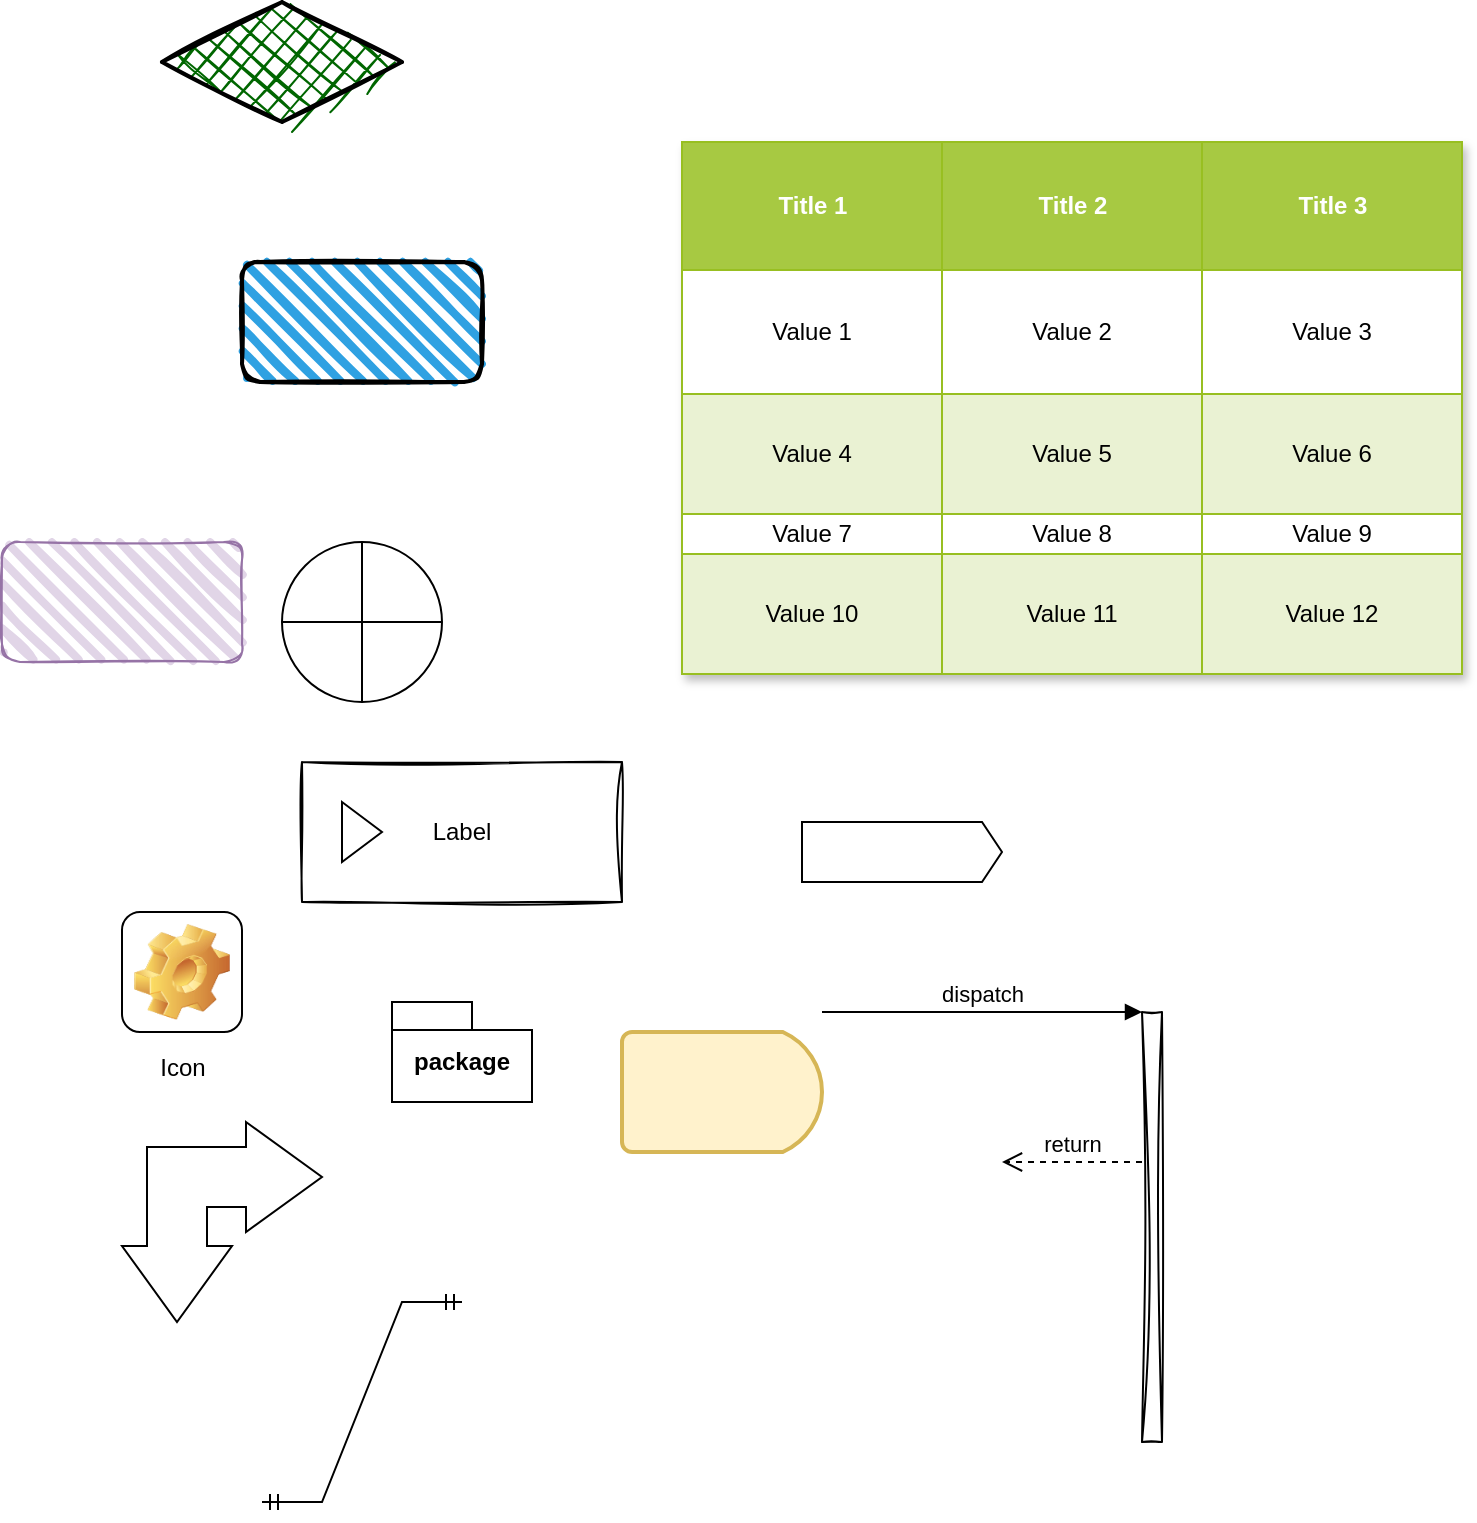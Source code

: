 <mxfile version="21.0.2" type="github"><diagram name="第 1 页" id="ym6dXgMok01F-MVRhuPN"><mxGraphModel dx="1074" dy="766" grid="1" gridSize="10" guides="1" tooltips="1" connect="1" arrows="1" fold="1" page="1" pageScale="1" pageWidth="827" pageHeight="1169" background="none" math="0" shadow="0"><root><mxCell id="0"/><mxCell id="1" parent="0"/><mxCell id="CX9QlCy-EnpkW9oprD4c-1" value="" style="rounded=1;whiteSpace=wrap;html=1;strokeWidth=2;fillWeight=4;hachureGap=8;hachureAngle=45;fillColor=#2FA1E2;sketch=1;gradientColor=none;" vertex="1" parent="1"><mxGeometry x="220" y="230" width="120" height="60" as="geometry"/></mxCell><mxCell id="CX9QlCy-EnpkW9oprD4c-2" value="" style="rhombus;whiteSpace=wrap;html=1;strokeWidth=2;fillWeight=-1;hachureGap=8;fillStyle=cross-hatch;fillColor=#006600;sketch=1;" vertex="1" parent="1"><mxGeometry x="180" y="100" width="120" height="60" as="geometry"/></mxCell><mxCell id="CX9QlCy-EnpkW9oprD4c-3" value="" style="shape=orEllipse;perimeter=ellipsePerimeter;whiteSpace=wrap;html=1;backgroundOutline=1;" vertex="1" parent="1"><mxGeometry x="240" y="370" width="80" height="80" as="geometry"/></mxCell><mxCell id="CX9QlCy-EnpkW9oprD4c-4" value="Assets" style="childLayout=tableLayout;recursiveResize=0;strokeColor=#98bf21;fillColor=#A7C942;shadow=1;" vertex="1" parent="1"><mxGeometry x="440" y="170" width="390" height="266" as="geometry"/></mxCell><mxCell id="CX9QlCy-EnpkW9oprD4c-5" style="shape=tableRow;horizontal=0;startSize=0;swimlaneHead=0;swimlaneBody=0;top=0;left=0;bottom=0;right=0;dropTarget=0;collapsible=0;recursiveResize=0;expand=0;fontStyle=0;strokeColor=inherit;fillColor=#ffffff;" vertex="1" parent="CX9QlCy-EnpkW9oprD4c-4"><mxGeometry width="390" height="64" as="geometry"/></mxCell><mxCell id="CX9QlCy-EnpkW9oprD4c-6" value="Title 1" style="connectable=0;recursiveResize=0;strokeColor=inherit;fillColor=#A7C942;align=center;fontStyle=1;fontColor=#FFFFFF;html=1;" vertex="1" parent="CX9QlCy-EnpkW9oprD4c-5"><mxGeometry width="130" height="64" as="geometry"><mxRectangle width="130" height="64" as="alternateBounds"/></mxGeometry></mxCell><mxCell id="CX9QlCy-EnpkW9oprD4c-7" value="Title 2" style="connectable=0;recursiveResize=0;strokeColor=inherit;fillColor=#A7C942;align=center;fontStyle=1;fontColor=#FFFFFF;html=1;" vertex="1" parent="CX9QlCy-EnpkW9oprD4c-5"><mxGeometry x="130" width="130" height="64" as="geometry"><mxRectangle width="130" height="64" as="alternateBounds"/></mxGeometry></mxCell><mxCell id="CX9QlCy-EnpkW9oprD4c-8" value="Title 3" style="connectable=0;recursiveResize=0;strokeColor=inherit;fillColor=#A7C942;align=center;fontStyle=1;fontColor=#FFFFFF;html=1;" vertex="1" parent="CX9QlCy-EnpkW9oprD4c-5"><mxGeometry x="260" width="130" height="64" as="geometry"><mxRectangle width="130" height="64" as="alternateBounds"/></mxGeometry></mxCell><mxCell id="CX9QlCy-EnpkW9oprD4c-9" value="" style="shape=tableRow;horizontal=0;startSize=0;swimlaneHead=0;swimlaneBody=0;top=0;left=0;bottom=0;right=0;dropTarget=0;collapsible=0;recursiveResize=0;expand=0;fontStyle=0;strokeColor=inherit;fillColor=#ffffff;" vertex="1" parent="CX9QlCy-EnpkW9oprD4c-4"><mxGeometry y="64" width="390" height="62" as="geometry"/></mxCell><mxCell id="CX9QlCy-EnpkW9oprD4c-10" value="Value 1" style="connectable=0;recursiveResize=0;strokeColor=inherit;fillColor=inherit;align=center;whiteSpace=wrap;html=1;" vertex="1" parent="CX9QlCy-EnpkW9oprD4c-9"><mxGeometry width="130" height="62" as="geometry"><mxRectangle width="130" height="62" as="alternateBounds"/></mxGeometry></mxCell><mxCell id="CX9QlCy-EnpkW9oprD4c-11" value="Value 2" style="connectable=0;recursiveResize=0;strokeColor=inherit;fillColor=inherit;align=center;whiteSpace=wrap;html=1;" vertex="1" parent="CX9QlCy-EnpkW9oprD4c-9"><mxGeometry x="130" width="130" height="62" as="geometry"><mxRectangle width="130" height="62" as="alternateBounds"/></mxGeometry></mxCell><mxCell id="CX9QlCy-EnpkW9oprD4c-12" value="Value 3" style="connectable=0;recursiveResize=0;strokeColor=inherit;fillColor=inherit;align=center;whiteSpace=wrap;html=1;" vertex="1" parent="CX9QlCy-EnpkW9oprD4c-9"><mxGeometry x="260" width="130" height="62" as="geometry"><mxRectangle width="130" height="62" as="alternateBounds"/></mxGeometry></mxCell><mxCell id="CX9QlCy-EnpkW9oprD4c-13" value="" style="shape=tableRow;horizontal=0;startSize=0;swimlaneHead=0;swimlaneBody=0;top=0;left=0;bottom=0;right=0;dropTarget=0;collapsible=0;recursiveResize=0;expand=0;fontStyle=1;strokeColor=inherit;fillColor=#EAF2D3;" vertex="1" parent="CX9QlCy-EnpkW9oprD4c-4"><mxGeometry y="126" width="390" height="60" as="geometry"/></mxCell><mxCell id="CX9QlCy-EnpkW9oprD4c-14" value="Value 4" style="connectable=0;recursiveResize=0;strokeColor=inherit;fillColor=inherit;whiteSpace=wrap;html=1;" vertex="1" parent="CX9QlCy-EnpkW9oprD4c-13"><mxGeometry width="130" height="60" as="geometry"><mxRectangle width="130" height="60" as="alternateBounds"/></mxGeometry></mxCell><mxCell id="CX9QlCy-EnpkW9oprD4c-15" value="Value 5" style="connectable=0;recursiveResize=0;strokeColor=inherit;fillColor=inherit;whiteSpace=wrap;html=1;" vertex="1" parent="CX9QlCy-EnpkW9oprD4c-13"><mxGeometry x="130" width="130" height="60" as="geometry"><mxRectangle width="130" height="60" as="alternateBounds"/></mxGeometry></mxCell><mxCell id="CX9QlCy-EnpkW9oprD4c-16" value="Value 6" style="connectable=0;recursiveResize=0;strokeColor=inherit;fillColor=inherit;whiteSpace=wrap;html=1;" vertex="1" parent="CX9QlCy-EnpkW9oprD4c-13"><mxGeometry x="260" width="130" height="60" as="geometry"><mxRectangle width="130" height="60" as="alternateBounds"/></mxGeometry></mxCell><mxCell id="CX9QlCy-EnpkW9oprD4c-17" value="" style="shape=tableRow;horizontal=0;startSize=0;swimlaneHead=0;swimlaneBody=0;top=0;left=0;bottom=0;right=0;dropTarget=0;collapsible=0;recursiveResize=0;expand=0;fontStyle=0;strokeColor=inherit;fillColor=#ffffff;" vertex="1" parent="CX9QlCy-EnpkW9oprD4c-4"><mxGeometry y="186" width="390" height="20" as="geometry"/></mxCell><mxCell id="CX9QlCy-EnpkW9oprD4c-18" value="Value 7" style="connectable=0;recursiveResize=0;strokeColor=inherit;fillColor=inherit;fontStyle=0;align=center;whiteSpace=wrap;html=1;" vertex="1" parent="CX9QlCy-EnpkW9oprD4c-17"><mxGeometry width="130" height="20" as="geometry"><mxRectangle width="130" height="20" as="alternateBounds"/></mxGeometry></mxCell><mxCell id="CX9QlCy-EnpkW9oprD4c-19" value="Value 8" style="connectable=0;recursiveResize=0;strokeColor=inherit;fillColor=inherit;fontStyle=0;align=center;whiteSpace=wrap;html=1;" vertex="1" parent="CX9QlCy-EnpkW9oprD4c-17"><mxGeometry x="130" width="130" height="20" as="geometry"><mxRectangle width="130" height="20" as="alternateBounds"/></mxGeometry></mxCell><mxCell id="CX9QlCy-EnpkW9oprD4c-20" value="Value 9" style="connectable=0;recursiveResize=0;strokeColor=inherit;fillColor=inherit;fontStyle=0;align=center;whiteSpace=wrap;html=1;" vertex="1" parent="CX9QlCy-EnpkW9oprD4c-17"><mxGeometry x="260" width="130" height="20" as="geometry"><mxRectangle width="130" height="20" as="alternateBounds"/></mxGeometry></mxCell><mxCell id="CX9QlCy-EnpkW9oprD4c-21" value="" style="shape=tableRow;horizontal=0;startSize=0;swimlaneHead=0;swimlaneBody=0;top=0;left=0;bottom=0;right=0;dropTarget=0;collapsible=0;recursiveResize=0;expand=0;fontStyle=1;strokeColor=inherit;fillColor=#EAF2D3;" vertex="1" parent="CX9QlCy-EnpkW9oprD4c-4"><mxGeometry y="206" width="390" height="60" as="geometry"/></mxCell><mxCell id="CX9QlCy-EnpkW9oprD4c-22" value="Value 10" style="connectable=0;recursiveResize=0;strokeColor=inherit;fillColor=inherit;whiteSpace=wrap;html=1;" vertex="1" parent="CX9QlCy-EnpkW9oprD4c-21"><mxGeometry width="130" height="60" as="geometry"><mxRectangle width="130" height="60" as="alternateBounds"/></mxGeometry></mxCell><mxCell id="CX9QlCy-EnpkW9oprD4c-23" value="Value 11" style="connectable=0;recursiveResize=0;strokeColor=inherit;fillColor=inherit;whiteSpace=wrap;html=1;" vertex="1" parent="CX9QlCy-EnpkW9oprD4c-21"><mxGeometry x="130" width="130" height="60" as="geometry"><mxRectangle width="130" height="60" as="alternateBounds"/></mxGeometry></mxCell><mxCell id="CX9QlCy-EnpkW9oprD4c-24" value="Value 12" style="connectable=0;recursiveResize=0;strokeColor=inherit;fillColor=inherit;whiteSpace=wrap;html=1;" vertex="1" parent="CX9QlCy-EnpkW9oprD4c-21"><mxGeometry x="260" width="130" height="60" as="geometry"><mxRectangle width="130" height="60" as="alternateBounds"/></mxGeometry></mxCell><mxCell id="CX9QlCy-EnpkW9oprD4c-25" value="" style="rounded=1;whiteSpace=wrap;html=1;strokeWidth=1;fillWeight=4;hachureGap=8;hachureAngle=45;fillColor=#e1d5e7;sketch=1;strokeColor=#9673a6;" vertex="1" parent="1"><mxGeometry x="100" y="370" width="120" height="60" as="geometry"/></mxCell><mxCell id="CX9QlCy-EnpkW9oprD4c-26" value="Icon" style="icon;html=1;image=img/clipart/Gear_128x128.png" vertex="1" parent="1"><mxGeometry x="160" y="555" width="60" height="60" as="geometry"/></mxCell><mxCell id="CX9QlCy-EnpkW9oprD4c-27" value="Label" style="html=1;whiteSpace=wrap;container=1;recursiveResize=0;collapsible=0;sketch=1;curveFitting=1;jiggle=2;" vertex="1" parent="1"><mxGeometry x="250" y="480" width="160" height="70" as="geometry"/></mxCell><mxCell id="CX9QlCy-EnpkW9oprD4c-28" value="" style="triangle;html=1;whiteSpace=wrap;" vertex="1" parent="CX9QlCy-EnpkW9oprD4c-27"><mxGeometry x="20" y="20" width="20" height="30" as="geometry"/></mxCell><mxCell id="CX9QlCy-EnpkW9oprD4c-29" value="" style="html=1;shadow=0;dashed=0;align=center;verticalAlign=middle;shape=mxgraph.arrows2.bendDoubleArrow;dy=15;dx=38;arrowHead=55;rounded=0;" vertex="1" parent="1"><mxGeometry x="160" y="660" width="100" height="100" as="geometry"/></mxCell><mxCell id="CX9QlCy-EnpkW9oprD4c-30" value="" style="strokeWidth=2;html=1;shape=mxgraph.flowchart.delay;whiteSpace=wrap;fillColor=#fff2cc;strokeColor=#d6b656;" vertex="1" parent="1"><mxGeometry x="410" y="615" width="100" height="60" as="geometry"/></mxCell><mxCell id="CX9QlCy-EnpkW9oprD4c-31" value="" style="html=1;shadow=0;dashed=0;align=center;verticalAlign=middle;shape=mxgraph.arrows2.arrow;dy=0;dx=10;notch=0;" vertex="1" parent="1"><mxGeometry x="500" y="510" width="100" height="30" as="geometry"/></mxCell><mxCell id="CX9QlCy-EnpkW9oprD4c-32" value="" style="edgeStyle=entityRelationEdgeStyle;fontSize=12;html=1;endArrow=ERmandOne;startArrow=ERmandOne;rounded=0;" edge="1" parent="1"><mxGeometry width="100" height="100" relative="1" as="geometry"><mxPoint x="230" y="850" as="sourcePoint"/><mxPoint x="330" y="750" as="targetPoint"/></mxGeometry></mxCell><mxCell id="CX9QlCy-EnpkW9oprD4c-33" value="package" style="shape=folder;fontStyle=1;spacingTop=10;tabWidth=40;tabHeight=14;tabPosition=left;html=1;whiteSpace=wrap;" vertex="1" parent="1"><mxGeometry x="295" y="600" width="70" height="50" as="geometry"/></mxCell><mxCell id="CX9QlCy-EnpkW9oprD4c-34" value="" style="html=1;points=[];perimeter=orthogonalPerimeter;outlineConnect=0;targetShapes=umlLifeline;portConstraint=eastwest;newEdgeStyle={&quot;edgeStyle&quot;:&quot;elbowEdgeStyle&quot;,&quot;elbow&quot;:&quot;vertical&quot;,&quot;curved&quot;:0,&quot;rounded&quot;:0};fillStyle=cross-hatch;sketch=1;curveFitting=1;jiggle=2;shadow=0;" vertex="1" parent="1"><mxGeometry x="670" y="605" width="10" height="215" as="geometry"/></mxCell><mxCell id="CX9QlCy-EnpkW9oprD4c-35" value="dispatch" style="html=1;verticalAlign=bottom;endArrow=block;edgeStyle=elbowEdgeStyle;elbow=vertical;curved=0;rounded=0;" edge="1" target="CX9QlCy-EnpkW9oprD4c-34" parent="1"><mxGeometry relative="1" as="geometry"><mxPoint x="510" y="605" as="sourcePoint"/></mxGeometry></mxCell><mxCell id="CX9QlCy-EnpkW9oprD4c-36" value="return" style="html=1;verticalAlign=bottom;endArrow=open;dashed=1;endSize=8;edgeStyle=elbowEdgeStyle;elbow=vertical;curved=0;rounded=0;" edge="1" source="CX9QlCy-EnpkW9oprD4c-34" parent="1"><mxGeometry relative="1" as="geometry"><mxPoint x="600" y="680" as="targetPoint"/></mxGeometry></mxCell></root></mxGraphModel></diagram></mxfile>